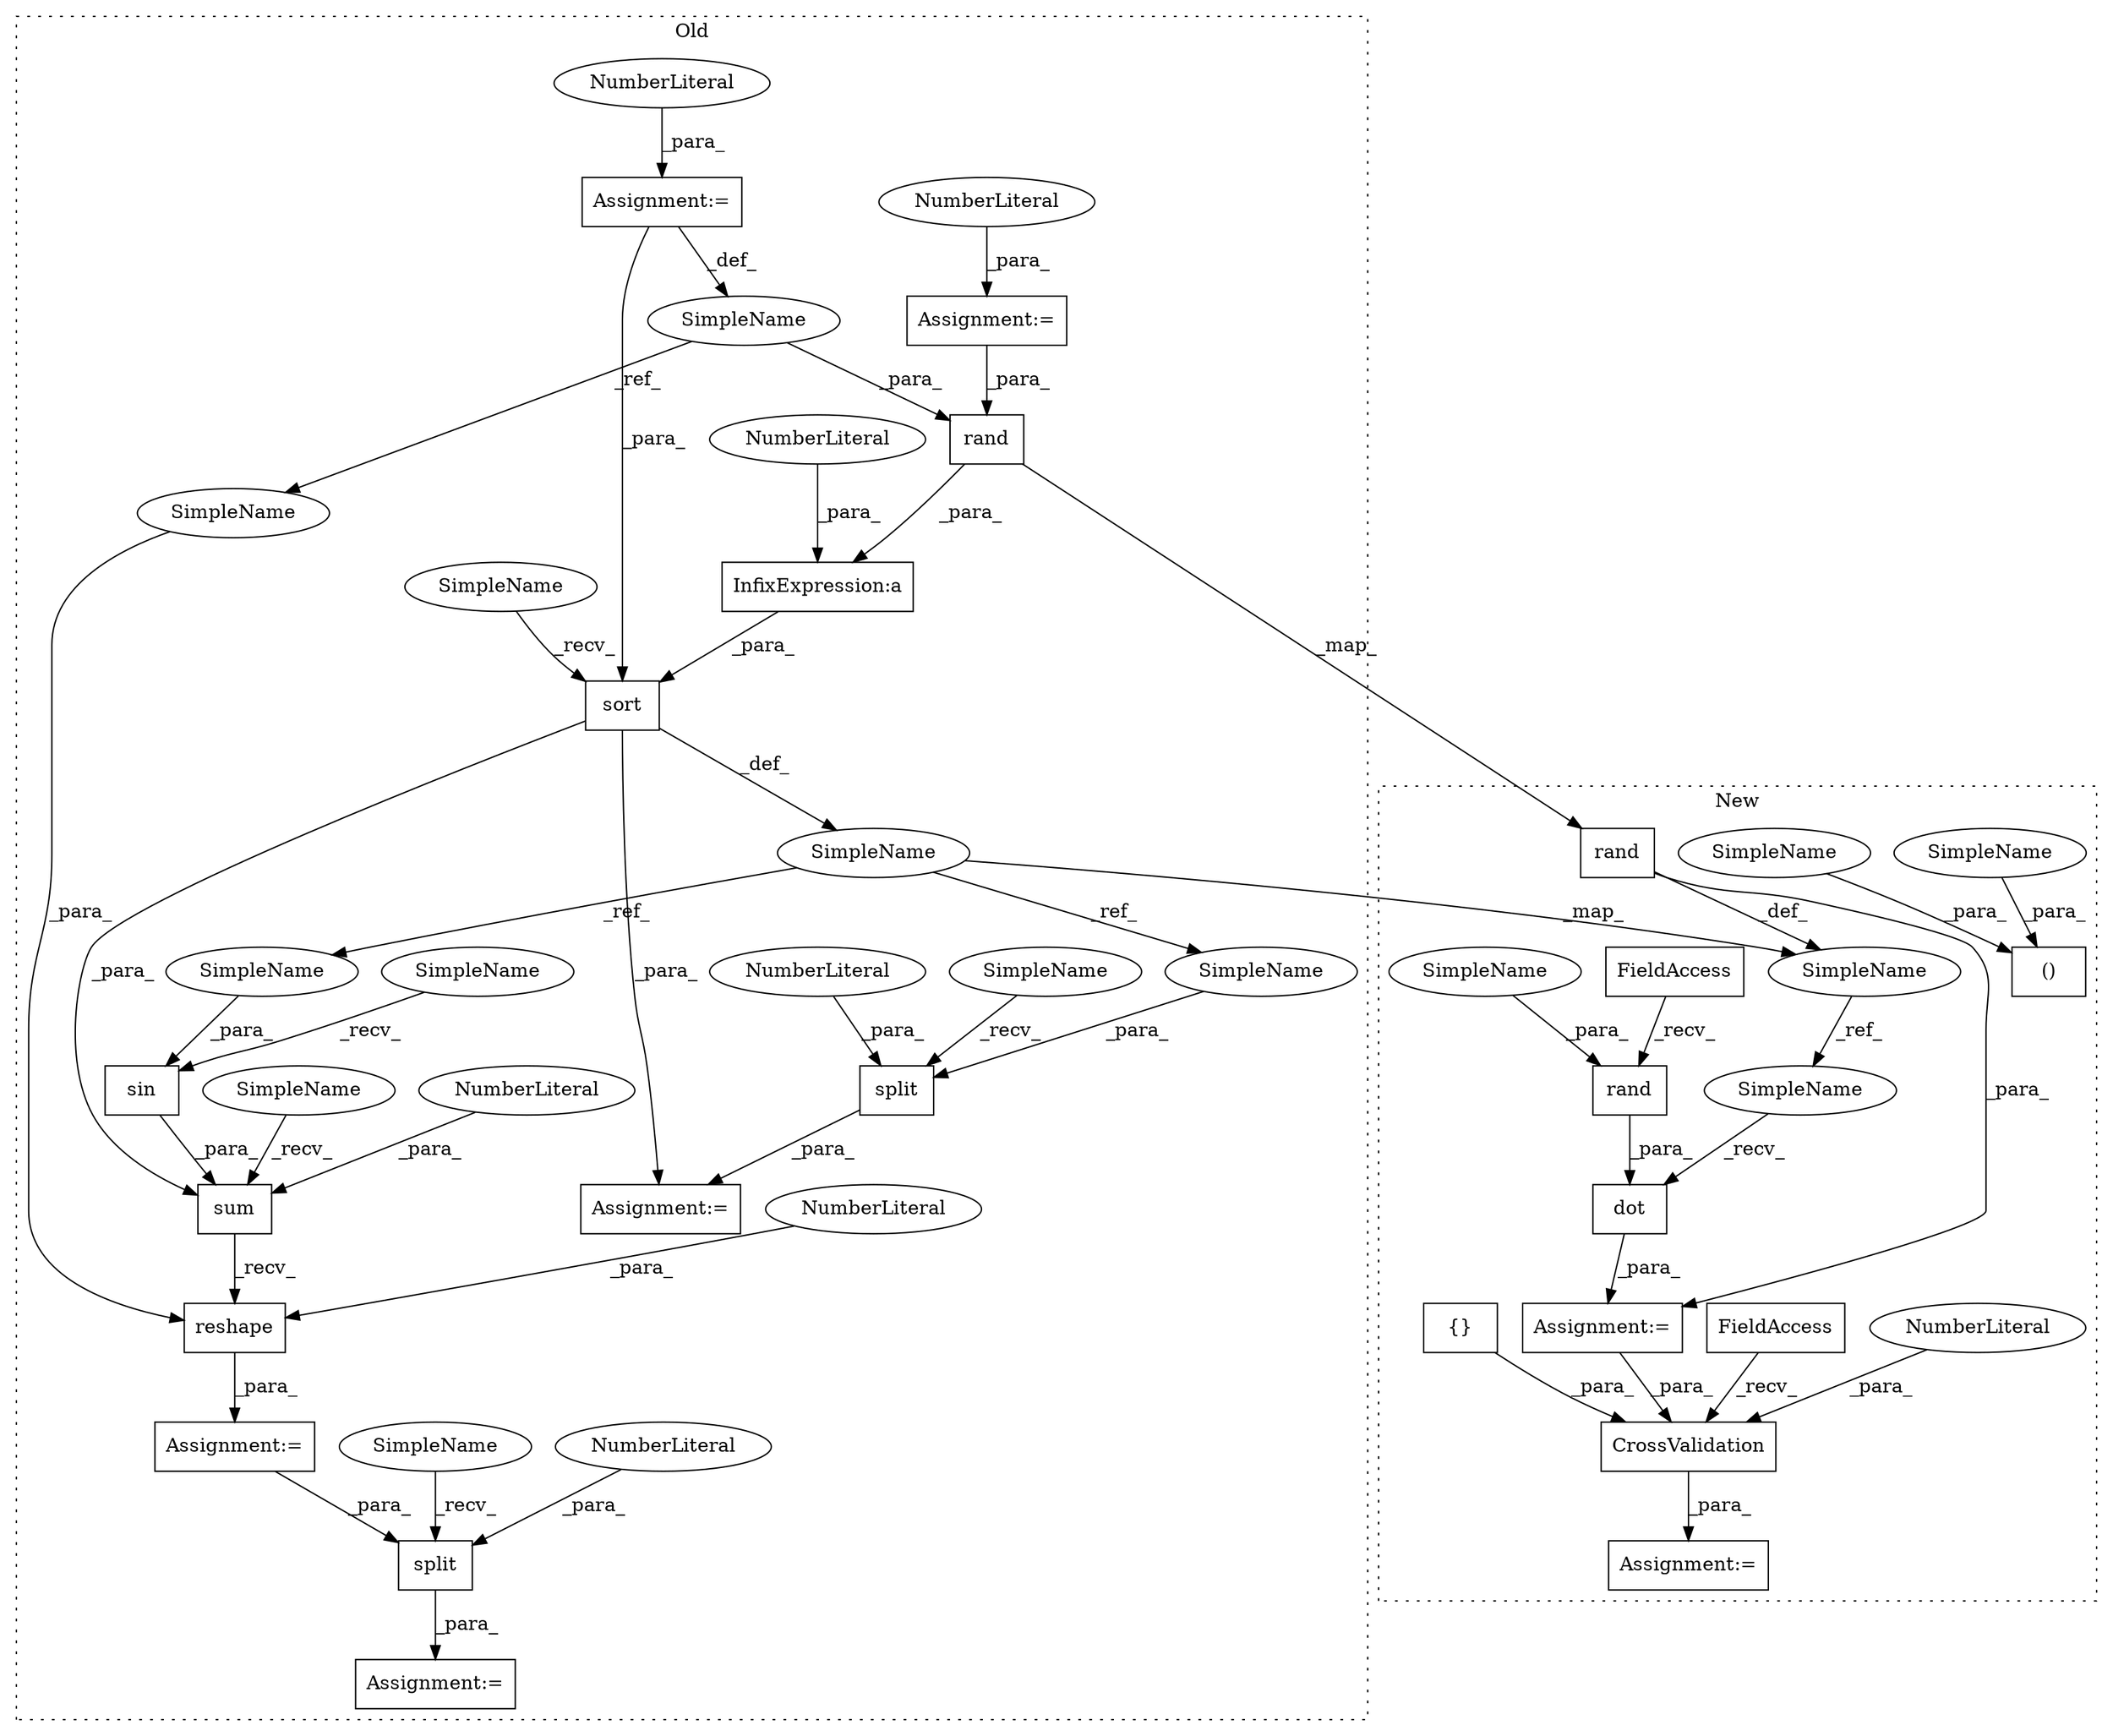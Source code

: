 digraph G {
subgraph cluster0 {
1 [label="split" a="32" s="2756,2765" l="6,1" shape="box"];
3 [label="NumberLiteral" a="34" s="2764" l="1" shape="ellipse"];
6 [label="split" a="32" s="2710,2719" l="6,1" shape="box"];
7 [label="NumberLiteral" a="34" s="2718" l="1" shape="ellipse"];
9 [label="Assignment:=" a="7" s="2748" l="2" shape="box"];
10 [label="Assignment:=" a="7" s="2702" l="2" shape="box"];
11 [label="reshape" a="32" s="2658,2673" l="8,1" shape="box"];
12 [label="NumberLiteral" a="34" s="2672" l="1" shape="ellipse"];
13 [label="Assignment:=" a="7" s="2631" l="1" shape="box"];
14 [label="Assignment:=" a="7" s="2567" l="1" shape="box"];
15 [label="NumberLiteral" a="34" s="2568" l="1" shape="ellipse"];
16 [label="Assignment:=" a="7" s="2552" l="1" shape="box"];
17 [label="NumberLiteral" a="34" s="2553" l="3" shape="ellipse"];
18 [label="InfixExpression:a" a="27" s="2590" l="3" shape="box"];
21 [label="rand" a="32" s="2606,2622" l="5,1" shape="box"];
23 [label="NumberLiteral" a="34" s="2588" l="2" shape="ellipse"];
26 [label="SimpleName" a="42" s="2575" l="1" shape="ellipse"];
28 [label="sin" a="32" s="2648,2653" l="4,1" shape="box"];
30 [label="sum" a="32" s="2638,2656" l="4,1" shape="box"];
31 [label="NumberLiteral" a="34" s="2655" l="1" shape="ellipse"];
32 [label="SimpleName" a="42" s="2547" l="5" shape="ellipse"];
33 [label="sort" a="32" s="2583,2623" l="5,1" shape="box"];
35 [label="SimpleName" a="42" s="2666" l="5" shape="ellipse"];
37 [label="SimpleName" a="42" s="2716" l="1" shape="ellipse"];
38 [label="SimpleName" a="42" s="2652" l="1" shape="ellipse"];
42 [label="SimpleName" a="42" s="2704" l="5" shape="ellipse"];
43 [label="SimpleName" a="42" s="2642" l="5" shape="ellipse"];
44 [label="SimpleName" a="42" s="2750" l="5" shape="ellipse"];
45 [label="SimpleName" a="42" s="2577" l="5" shape="ellipse"];
46 [label="SimpleName" a="42" s="2632" l="5" shape="ellipse"];
label = "Old";
style="dotted";
}
subgraph cluster1 {
2 [label="CrossValidation" a="32" s="2288,2327" l="16,1" shape="box"];
4 [label="{}" a="4" s="2318,2324" l="1,1" shape="box"];
5 [label="NumberLiteral" a="34" s="2326" l="1" shape="ellipse"];
8 [label="Assignment:=" a="7" s="2269" l="1" shape="box"];
19 [label="rand" a="32" s="2180,2190" l="5,1" shape="box"];
20 [label="rand" a="32" s="2136,2152" l="5,1" shape="box"];
22 [label="()" a="106" s="2067" l="23" shape="box"];
24 [label="FieldAccess" a="22" s="2167" l="12" shape="box"];
25 [label="FieldAccess" a="22" s="2270" l="17" shape="box"];
27 [label="SimpleName" a="42" s="2121" l="1" shape="ellipse"];
29 [label="dot" a="32" s="2163,2191" l="4,1" shape="box"];
34 [label="Assignment:=" a="7" s="2160" l="1" shape="box"];
36 [label="SimpleName" a="42" s="2161" l="1" shape="ellipse"];
39 [label="SimpleName" a="42" s="2067" l="5" shape="ellipse"];
40 [label="SimpleName" a="42" s="2185" l="5" shape="ellipse"];
41 [label="SimpleName" a="42" s="2085" l="5" shape="ellipse"];
label = "New";
style="dotted";
}
1 -> 9 [label="_para_"];
2 -> 8 [label="_para_"];
3 -> 1 [label="_para_"];
4 -> 2 [label="_para_"];
5 -> 2 [label="_para_"];
6 -> 10 [label="_para_"];
7 -> 6 [label="_para_"];
11 -> 13 [label="_para_"];
12 -> 11 [label="_para_"];
13 -> 1 [label="_para_"];
14 -> 21 [label="_para_"];
15 -> 14 [label="_para_"];
16 -> 33 [label="_para_"];
16 -> 32 [label="_def_"];
17 -> 16 [label="_para_"];
18 -> 33 [label="_para_"];
19 -> 29 [label="_para_"];
20 -> 27 [label="_def_"];
20 -> 34 [label="_para_"];
21 -> 18 [label="_para_"];
21 -> 20 [label="_map_"];
23 -> 18 [label="_para_"];
24 -> 19 [label="_recv_"];
25 -> 2 [label="_recv_"];
26 -> 37 [label="_ref_"];
26 -> 27 [label="_map_"];
26 -> 38 [label="_ref_"];
27 -> 36 [label="_ref_"];
28 -> 30 [label="_para_"];
29 -> 34 [label="_para_"];
30 -> 11 [label="_recv_"];
31 -> 30 [label="_para_"];
32 -> 35 [label="_ref_"];
32 -> 21 [label="_para_"];
33 -> 10 [label="_para_"];
33 -> 30 [label="_para_"];
33 -> 26 [label="_def_"];
34 -> 2 [label="_para_"];
35 -> 11 [label="_para_"];
36 -> 29 [label="_recv_"];
37 -> 6 [label="_para_"];
38 -> 28 [label="_para_"];
39 -> 22 [label="_para_"];
40 -> 19 [label="_para_"];
41 -> 22 [label="_para_"];
42 -> 6 [label="_recv_"];
43 -> 28 [label="_recv_"];
44 -> 1 [label="_recv_"];
45 -> 33 [label="_recv_"];
46 -> 30 [label="_recv_"];
}